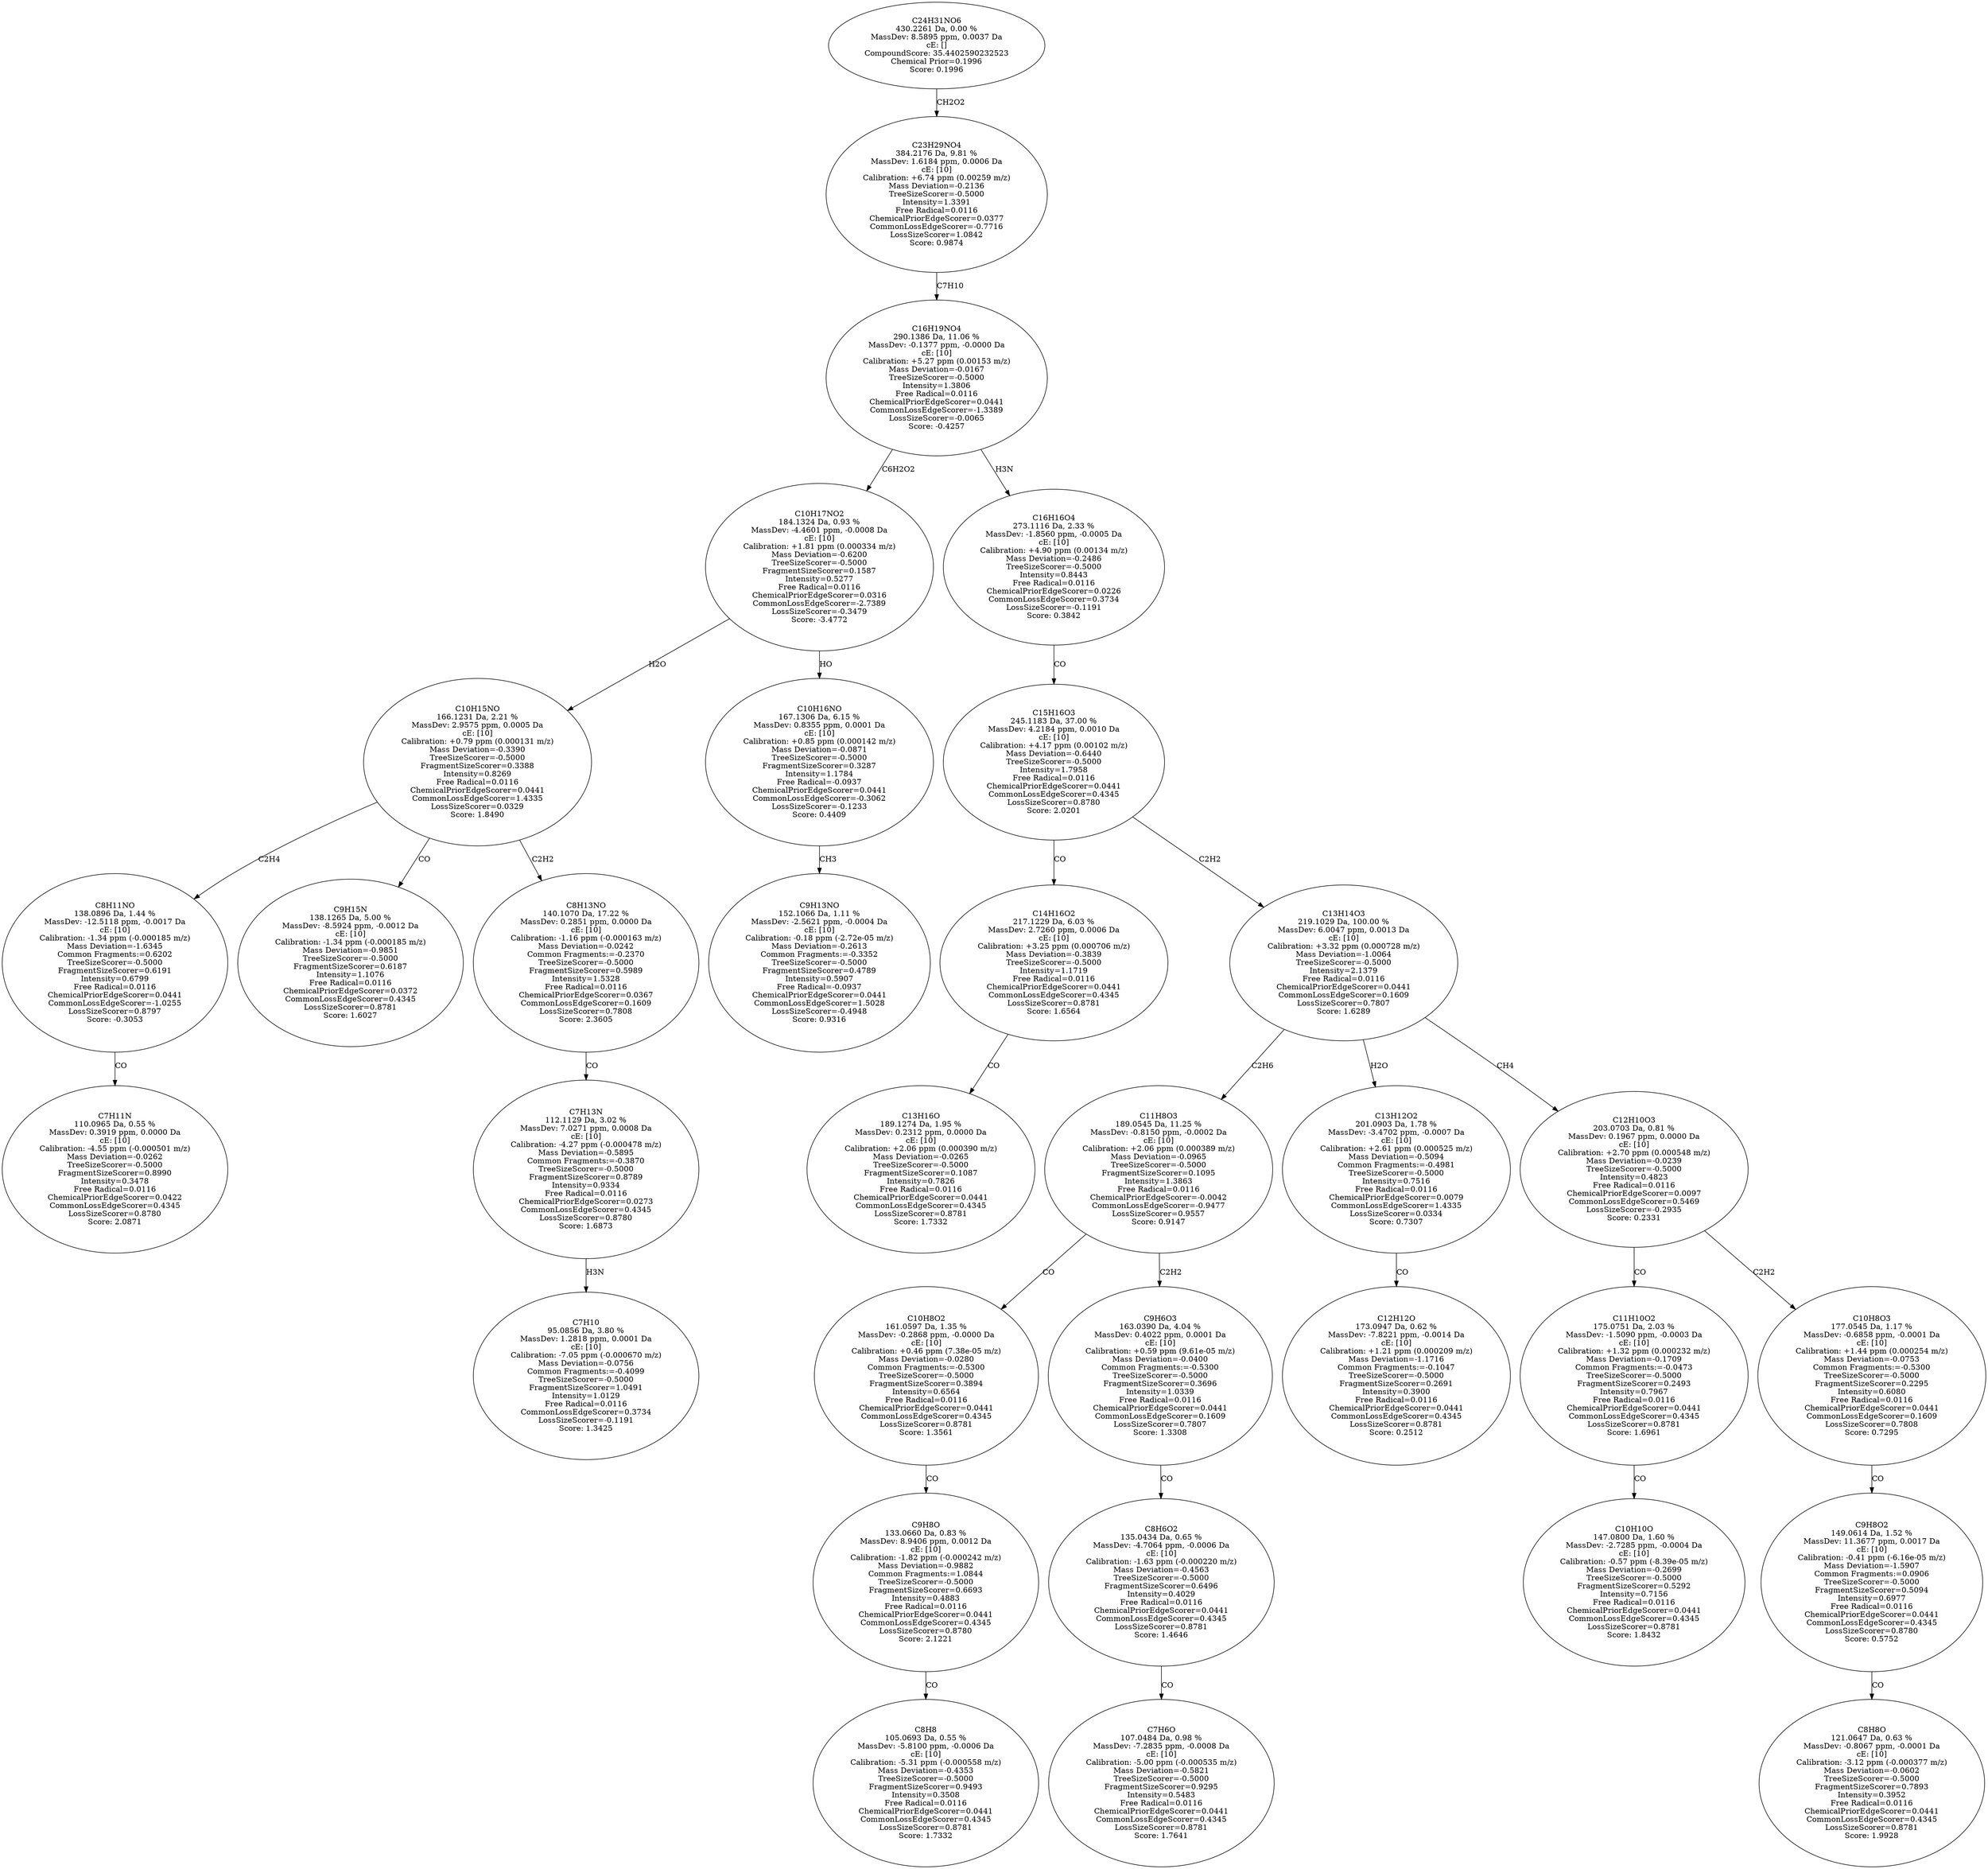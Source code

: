 strict digraph {
v1 [label="C7H11N\n110.0965 Da, 0.55 %\nMassDev: 0.3919 ppm, 0.0000 Da\ncE: [10]\nCalibration: -4.55 ppm (-0.000501 m/z)\nMass Deviation=-0.0262\nTreeSizeScorer=-0.5000\nFragmentSizeScorer=0.8990\nIntensity=0.3478\nFree Radical=0.0116\nChemicalPriorEdgeScorer=0.0422\nCommonLossEdgeScorer=0.4345\nLossSizeScorer=0.8780\nScore: 2.0871"];
v2 [label="C8H11NO\n138.0896 Da, 1.44 %\nMassDev: -12.5118 ppm, -0.0017 Da\ncE: [10]\nCalibration: -1.34 ppm (-0.000185 m/z)\nMass Deviation=-1.6345\nCommon Fragments:=0.6202\nTreeSizeScorer=-0.5000\nFragmentSizeScorer=0.6191\nIntensity=0.6799\nFree Radical=0.0116\nChemicalPriorEdgeScorer=0.0441\nCommonLossEdgeScorer=-1.0255\nLossSizeScorer=0.8797\nScore: -0.3053"];
v3 [label="C9H15N\n138.1265 Da, 5.00 %\nMassDev: -8.5924 ppm, -0.0012 Da\ncE: [10]\nCalibration: -1.34 ppm (-0.000185 m/z)\nMass Deviation=-0.9851\nTreeSizeScorer=-0.5000\nFragmentSizeScorer=0.6187\nIntensity=1.1076\nFree Radical=0.0116\nChemicalPriorEdgeScorer=0.0372\nCommonLossEdgeScorer=0.4345\nLossSizeScorer=0.8781\nScore: 1.6027"];
v4 [label="C7H10\n95.0856 Da, 3.80 %\nMassDev: 1.2818 ppm, 0.0001 Da\ncE: [10]\nCalibration: -7.05 ppm (-0.000670 m/z)\nMass Deviation=-0.0756\nCommon Fragments:=-0.4099\nTreeSizeScorer=-0.5000\nFragmentSizeScorer=1.0491\nIntensity=1.0129\nFree Radical=0.0116\nCommonLossEdgeScorer=0.3734\nLossSizeScorer=-0.1191\nScore: 1.3425"];
v5 [label="C7H13N\n112.1129 Da, 3.02 %\nMassDev: 7.0271 ppm, 0.0008 Da\ncE: [10]\nCalibration: -4.27 ppm (-0.000478 m/z)\nMass Deviation=-0.5895\nCommon Fragments:=-0.3870\nTreeSizeScorer=-0.5000\nFragmentSizeScorer=0.8789\nIntensity=0.9334\nFree Radical=0.0116\nChemicalPriorEdgeScorer=0.0273\nCommonLossEdgeScorer=0.4345\nLossSizeScorer=0.8780\nScore: 1.6873"];
v6 [label="C8H13NO\n140.1070 Da, 17.22 %\nMassDev: 0.2851 ppm, 0.0000 Da\ncE: [10]\nCalibration: -1.16 ppm (-0.000163 m/z)\nMass Deviation=-0.0242\nCommon Fragments:=-0.2370\nTreeSizeScorer=-0.5000\nFragmentSizeScorer=0.5989\nIntensity=1.5328\nFree Radical=0.0116\nChemicalPriorEdgeScorer=0.0367\nCommonLossEdgeScorer=0.1609\nLossSizeScorer=0.7808\nScore: 2.3605"];
v7 [label="C10H15NO\n166.1231 Da, 2.21 %\nMassDev: 2.9575 ppm, 0.0005 Da\ncE: [10]\nCalibration: +0.79 ppm (0.000131 m/z)\nMass Deviation=-0.3390\nTreeSizeScorer=-0.5000\nFragmentSizeScorer=0.3388\nIntensity=0.8269\nFree Radical=0.0116\nChemicalPriorEdgeScorer=0.0441\nCommonLossEdgeScorer=1.4335\nLossSizeScorer=0.0329\nScore: 1.8490"];
v8 [label="C9H13NO\n152.1066 Da, 1.11 %\nMassDev: -2.5621 ppm, -0.0004 Da\ncE: [10]\nCalibration: -0.18 ppm (-2.72e-05 m/z)\nMass Deviation=-0.2613\nCommon Fragments:=-0.3352\nTreeSizeScorer=-0.5000\nFragmentSizeScorer=0.4789\nIntensity=0.5907\nFree Radical=-0.0937\nChemicalPriorEdgeScorer=0.0441\nCommonLossEdgeScorer=1.5028\nLossSizeScorer=-0.4948\nScore: 0.9316"];
v9 [label="C10H16NO\n167.1306 Da, 6.15 %\nMassDev: 0.8355 ppm, 0.0001 Da\ncE: [10]\nCalibration: +0.85 ppm (0.000142 m/z)\nMass Deviation=-0.0871\nTreeSizeScorer=-0.5000\nFragmentSizeScorer=0.3287\nIntensity=1.1784\nFree Radical=-0.0937\nChemicalPriorEdgeScorer=0.0441\nCommonLossEdgeScorer=-0.3062\nLossSizeScorer=-0.1233\nScore: 0.4409"];
v10 [label="C10H17NO2\n184.1324 Da, 0.93 %\nMassDev: -4.4601 ppm, -0.0008 Da\ncE: [10]\nCalibration: +1.81 ppm (0.000334 m/z)\nMass Deviation=-0.6200\nTreeSizeScorer=-0.5000\nFragmentSizeScorer=0.1587\nIntensity=0.5277\nFree Radical=0.0116\nChemicalPriorEdgeScorer=0.0316\nCommonLossEdgeScorer=-2.7389\nLossSizeScorer=-0.3479\nScore: -3.4772"];
v11 [label="C13H16O\n189.1274 Da, 1.95 %\nMassDev: 0.2312 ppm, 0.0000 Da\ncE: [10]\nCalibration: +2.06 ppm (0.000390 m/z)\nMass Deviation=-0.0265\nTreeSizeScorer=-0.5000\nFragmentSizeScorer=0.1087\nIntensity=0.7826\nFree Radical=0.0116\nChemicalPriorEdgeScorer=0.0441\nCommonLossEdgeScorer=0.4345\nLossSizeScorer=0.8781\nScore: 1.7332"];
v12 [label="C14H16O2\n217.1229 Da, 6.03 %\nMassDev: 2.7260 ppm, 0.0006 Da\ncE: [10]\nCalibration: +3.25 ppm (0.000706 m/z)\nMass Deviation=-0.3839\nTreeSizeScorer=-0.5000\nIntensity=1.1719\nFree Radical=0.0116\nChemicalPriorEdgeScorer=0.0441\nCommonLossEdgeScorer=0.4345\nLossSizeScorer=0.8781\nScore: 1.6564"];
v13 [label="C8H8\n105.0693 Da, 0.55 %\nMassDev: -5.8100 ppm, -0.0006 Da\ncE: [10]\nCalibration: -5.31 ppm (-0.000558 m/z)\nMass Deviation=-0.4353\nTreeSizeScorer=-0.5000\nFragmentSizeScorer=0.9493\nIntensity=0.3508\nFree Radical=0.0116\nChemicalPriorEdgeScorer=0.0441\nCommonLossEdgeScorer=0.4345\nLossSizeScorer=0.8781\nScore: 1.7332"];
v14 [label="C9H8O\n133.0660 Da, 0.83 %\nMassDev: 8.9406 ppm, 0.0012 Da\ncE: [10]\nCalibration: -1.82 ppm (-0.000242 m/z)\nMass Deviation=-0.9882\nCommon Fragments:=1.0844\nTreeSizeScorer=-0.5000\nFragmentSizeScorer=0.6693\nIntensity=0.4883\nFree Radical=0.0116\nChemicalPriorEdgeScorer=0.0441\nCommonLossEdgeScorer=0.4345\nLossSizeScorer=0.8780\nScore: 2.1221"];
v15 [label="C10H8O2\n161.0597 Da, 1.35 %\nMassDev: -0.2868 ppm, -0.0000 Da\ncE: [10]\nCalibration: +0.46 ppm (7.38e-05 m/z)\nMass Deviation=-0.0280\nCommon Fragments:=-0.5300\nTreeSizeScorer=-0.5000\nFragmentSizeScorer=0.3894\nIntensity=0.6564\nFree Radical=0.0116\nChemicalPriorEdgeScorer=0.0441\nCommonLossEdgeScorer=0.4345\nLossSizeScorer=0.8781\nScore: 1.3561"];
v16 [label="C7H6O\n107.0484 Da, 0.98 %\nMassDev: -7.2835 ppm, -0.0008 Da\ncE: [10]\nCalibration: -5.00 ppm (-0.000535 m/z)\nMass Deviation=-0.5821\nTreeSizeScorer=-0.5000\nFragmentSizeScorer=0.9295\nIntensity=0.5483\nFree Radical=0.0116\nChemicalPriorEdgeScorer=0.0441\nCommonLossEdgeScorer=0.4345\nLossSizeScorer=0.8781\nScore: 1.7641"];
v17 [label="C8H6O2\n135.0434 Da, 0.65 %\nMassDev: -4.7064 ppm, -0.0006 Da\ncE: [10]\nCalibration: -1.63 ppm (-0.000220 m/z)\nMass Deviation=-0.4563\nTreeSizeScorer=-0.5000\nFragmentSizeScorer=0.6496\nIntensity=0.4029\nFree Radical=0.0116\nChemicalPriorEdgeScorer=0.0441\nCommonLossEdgeScorer=0.4345\nLossSizeScorer=0.8781\nScore: 1.4646"];
v18 [label="C9H6O3\n163.0390 Da, 4.04 %\nMassDev: 0.4022 ppm, 0.0001 Da\ncE: [10]\nCalibration: +0.59 ppm (9.61e-05 m/z)\nMass Deviation=-0.0400\nCommon Fragments:=-0.5300\nTreeSizeScorer=-0.5000\nFragmentSizeScorer=0.3696\nIntensity=1.0339\nFree Radical=0.0116\nChemicalPriorEdgeScorer=0.0441\nCommonLossEdgeScorer=0.1609\nLossSizeScorer=0.7807\nScore: 1.3308"];
v19 [label="C11H8O3\n189.0545 Da, 11.25 %\nMassDev: -0.8150 ppm, -0.0002 Da\ncE: [10]\nCalibration: +2.06 ppm (0.000389 m/z)\nMass Deviation=-0.0965\nTreeSizeScorer=-0.5000\nFragmentSizeScorer=0.1095\nIntensity=1.3863\nFree Radical=0.0116\nChemicalPriorEdgeScorer=-0.0042\nCommonLossEdgeScorer=-0.9477\nLossSizeScorer=0.9557\nScore: 0.9147"];
v20 [label="C12H12O\n173.0947 Da, 0.62 %\nMassDev: -7.8221 ppm, -0.0014 Da\ncE: [10]\nCalibration: +1.21 ppm (0.000209 m/z)\nMass Deviation=-1.1716\nCommon Fragments:=-0.1047\nTreeSizeScorer=-0.5000\nFragmentSizeScorer=0.2691\nIntensity=0.3900\nFree Radical=0.0116\nChemicalPriorEdgeScorer=0.0441\nCommonLossEdgeScorer=0.4345\nLossSizeScorer=0.8781\nScore: 0.2512"];
v21 [label="C13H12O2\n201.0903 Da, 1.78 %\nMassDev: -3.4702 ppm, -0.0007 Da\ncE: [10]\nCalibration: +2.61 ppm (0.000525 m/z)\nMass Deviation=-0.5094\nCommon Fragments:=-0.4981\nTreeSizeScorer=-0.5000\nIntensity=0.7516\nFree Radical=0.0116\nChemicalPriorEdgeScorer=0.0079\nCommonLossEdgeScorer=1.4335\nLossSizeScorer=0.0334\nScore: 0.7307"];
v22 [label="C10H10O\n147.0800 Da, 1.60 %\nMassDev: -2.7285 ppm, -0.0004 Da\ncE: [10]\nCalibration: -0.57 ppm (-8.39e-05 m/z)\nMass Deviation=-0.2699\nTreeSizeScorer=-0.5000\nFragmentSizeScorer=0.5292\nIntensity=0.7156\nFree Radical=0.0116\nChemicalPriorEdgeScorer=0.0441\nCommonLossEdgeScorer=0.4345\nLossSizeScorer=0.8781\nScore: 1.8432"];
v23 [label="C11H10O2\n175.0751 Da, 2.03 %\nMassDev: -1.5090 ppm, -0.0003 Da\ncE: [10]\nCalibration: +1.32 ppm (0.000232 m/z)\nMass Deviation=-0.1709\nCommon Fragments:=-0.0473\nTreeSizeScorer=-0.5000\nFragmentSizeScorer=0.2493\nIntensity=0.7967\nFree Radical=0.0116\nChemicalPriorEdgeScorer=0.0441\nCommonLossEdgeScorer=0.4345\nLossSizeScorer=0.8781\nScore: 1.6961"];
v24 [label="C8H8O\n121.0647 Da, 0.63 %\nMassDev: -0.8067 ppm, -0.0001 Da\ncE: [10]\nCalibration: -3.12 ppm (-0.000377 m/z)\nMass Deviation=-0.0602\nTreeSizeScorer=-0.5000\nFragmentSizeScorer=0.7893\nIntensity=0.3952\nFree Radical=0.0116\nChemicalPriorEdgeScorer=0.0441\nCommonLossEdgeScorer=0.4345\nLossSizeScorer=0.8781\nScore: 1.9928"];
v25 [label="C9H8O2\n149.0614 Da, 1.52 %\nMassDev: 11.3677 ppm, 0.0017 Da\ncE: [10]\nCalibration: -0.41 ppm (-6.16e-05 m/z)\nMass Deviation=-1.5907\nCommon Fragments:=0.0906\nTreeSizeScorer=-0.5000\nFragmentSizeScorer=0.5094\nIntensity=0.6977\nFree Radical=0.0116\nChemicalPriorEdgeScorer=0.0441\nCommonLossEdgeScorer=0.4345\nLossSizeScorer=0.8780\nScore: 0.5752"];
v26 [label="C10H8O3\n177.0545 Da, 1.17 %\nMassDev: -0.6858 ppm, -0.0001 Da\ncE: [10]\nCalibration: +1.44 ppm (0.000254 m/z)\nMass Deviation=-0.0753\nCommon Fragments:=-0.5300\nTreeSizeScorer=-0.5000\nFragmentSizeScorer=0.2295\nIntensity=0.6080\nFree Radical=0.0116\nChemicalPriorEdgeScorer=0.0441\nCommonLossEdgeScorer=0.1609\nLossSizeScorer=0.7808\nScore: 0.7295"];
v27 [label="C12H10O3\n203.0703 Da, 0.81 %\nMassDev: 0.1967 ppm, 0.0000 Da\ncE: [10]\nCalibration: +2.70 ppm (0.000548 m/z)\nMass Deviation=-0.0239\nTreeSizeScorer=-0.5000\nIntensity=0.4823\nFree Radical=0.0116\nChemicalPriorEdgeScorer=0.0097\nCommonLossEdgeScorer=0.5469\nLossSizeScorer=-0.2935\nScore: 0.2331"];
v28 [label="C13H14O3\n219.1029 Da, 100.00 %\nMassDev: 6.0047 ppm, 0.0013 Da\ncE: [10]\nCalibration: +3.32 ppm (0.000728 m/z)\nMass Deviation=-1.0064\nTreeSizeScorer=-0.5000\nIntensity=2.1379\nFree Radical=0.0116\nChemicalPriorEdgeScorer=0.0441\nCommonLossEdgeScorer=0.1609\nLossSizeScorer=0.7807\nScore: 1.6289"];
v29 [label="C15H16O3\n245.1183 Da, 37.00 %\nMassDev: 4.2184 ppm, 0.0010 Da\ncE: [10]\nCalibration: +4.17 ppm (0.00102 m/z)\nMass Deviation=-0.6440\nTreeSizeScorer=-0.5000\nIntensity=1.7958\nFree Radical=0.0116\nChemicalPriorEdgeScorer=0.0441\nCommonLossEdgeScorer=0.4345\nLossSizeScorer=0.8780\nScore: 2.0201"];
v30 [label="C16H16O4\n273.1116 Da, 2.33 %\nMassDev: -1.8560 ppm, -0.0005 Da\ncE: [10]\nCalibration: +4.90 ppm (0.00134 m/z)\nMass Deviation=-0.2486\nTreeSizeScorer=-0.5000\nIntensity=0.8443\nFree Radical=0.0116\nChemicalPriorEdgeScorer=0.0226\nCommonLossEdgeScorer=0.3734\nLossSizeScorer=-0.1191\nScore: 0.3842"];
v31 [label="C16H19NO4\n290.1386 Da, 11.06 %\nMassDev: -0.1377 ppm, -0.0000 Da\ncE: [10]\nCalibration: +5.27 ppm (0.00153 m/z)\nMass Deviation=-0.0167\nTreeSizeScorer=-0.5000\nIntensity=1.3806\nFree Radical=0.0116\nChemicalPriorEdgeScorer=0.0441\nCommonLossEdgeScorer=-1.3389\nLossSizeScorer=-0.0065\nScore: -0.4257"];
v32 [label="C23H29NO4\n384.2176 Da, 9.81 %\nMassDev: 1.6184 ppm, 0.0006 Da\ncE: [10]\nCalibration: +6.74 ppm (0.00259 m/z)\nMass Deviation=-0.2136\nTreeSizeScorer=-0.5000\nIntensity=1.3391\nFree Radical=0.0116\nChemicalPriorEdgeScorer=0.0377\nCommonLossEdgeScorer=-0.7716\nLossSizeScorer=1.0842\nScore: 0.9874"];
v33 [label="C24H31NO6\n430.2261 Da, 0.00 %\nMassDev: 8.5895 ppm, 0.0037 Da\ncE: []\nCompoundScore: 35.4402590232523\nChemical Prior=0.1996\nScore: 0.1996"];
v2 -> v1 [label="CO"];
v7 -> v2 [label="C2H4"];
v7 -> v3 [label="CO"];
v5 -> v4 [label="H3N"];
v6 -> v5 [label="CO"];
v7 -> v6 [label="C2H2"];
v10 -> v7 [label="H2O"];
v9 -> v8 [label="CH3"];
v10 -> v9 [label="HO"];
v31 -> v10 [label="C6H2O2"];
v12 -> v11 [label="CO"];
v29 -> v12 [label="CO"];
v14 -> v13 [label="CO"];
v15 -> v14 [label="CO"];
v19 -> v15 [label="CO"];
v17 -> v16 [label="CO"];
v18 -> v17 [label="CO"];
v19 -> v18 [label="C2H2"];
v28 -> v19 [label="C2H6"];
v21 -> v20 [label="CO"];
v28 -> v21 [label="H2O"];
v23 -> v22 [label="CO"];
v27 -> v23 [label="CO"];
v25 -> v24 [label="CO"];
v26 -> v25 [label="CO"];
v27 -> v26 [label="C2H2"];
v28 -> v27 [label="CH4"];
v29 -> v28 [label="C2H2"];
v30 -> v29 [label="CO"];
v31 -> v30 [label="H3N"];
v32 -> v31 [label="C7H10"];
v33 -> v32 [label="CH2O2"];
}